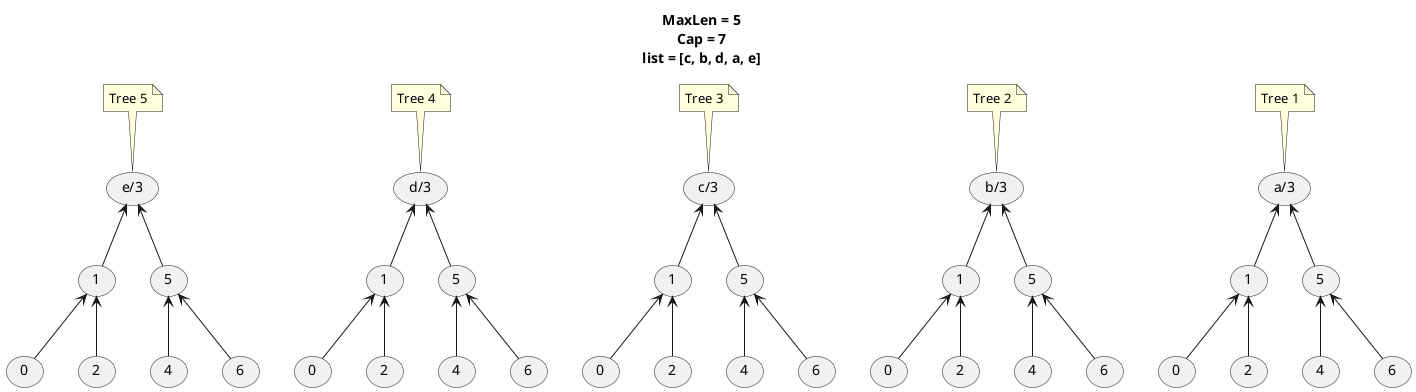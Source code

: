 @startuml

title
  MaxLen = 5
  Cap = 7
  list = [c, b, d, a, e]
end title

' Tree 1
(0) as o0
(1) as o1
(2) as o2
(a/3) as o3
(4) as o4
(5) as o5
(6) as o6

o5 -up-> o3
o4 -up-> o5
o6 -up-> o5

o1 -up-> o3
o0 -up-> o1
o2 -up-> o1


' Tree 2
(0) as 2o0
(1) as 2o1
(2) as 2o2
(b/3) as 2o3
(4) as 2o4
(5) as 2o5
(6) as 2o6

2o5 -up-> 2o3
2o4 -up-> 2o5
2o6 -up-> 2o5

2o1 -up-> 2o3
2o0 -up-> 2o1
2o2 -up-> 2o1


' Tree 3
(0) as 3o0
(1) as 3o1
(2) as 3o2
(c/3) as 3o3
(4) as 3o4
(5) as 3o5
(6) as 3o6

3o5 -up-> 3o3
3o4 -up-> 3o5
3o6 -up-> 3o5

3o1 -up-> 3o3
3o0 -up-> 3o1
3o2 -up-> 3o1


' Tree 4
(0) as 4o0
(1) as 4o1
(2) as 4o2
(d/3) as 4o3
(4) as 4o4
(5) as 4o5
(6) as 4o6

4o5 -up-> 4o3
4o4 -up-> 4o5
4o6 -up-> 4o5

4o1 -up-> 4o3
4o0 -up-> 4o1
4o2 -up-> 4o1


' Tree 5
(0) as 5o0
(1) as 5o1
(2) as 5o2
(e/3) as 5o3
(4) as 5o4
(5) as 5o5
(6) as 5o6

5o5 -up-> 5o3
5o4 -up-> 5o5
5o6 -up-> 5o5

5o1 -up-> 5o3
5o0 -up-> 5o1
5o2 -up-> 5o1

note top of o3: Tree 1
note top of 2o3: Tree 2
note top of 3o3: Tree 3
note top of 4o3: Tree 4
note top of 5o3: Tree 5

@enduml
